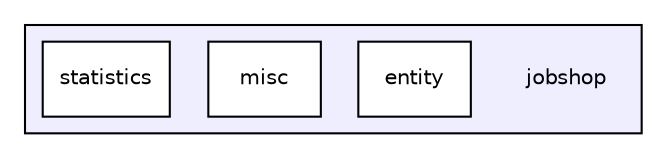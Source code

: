 digraph "/home/asuglia/Python/tes/jobshop" {
  compound=true
  node [ fontsize="10", fontname="Helvetica"];
  edge [ labelfontsize="10", labelfontname="Helvetica"];
  subgraph clusterdir_01ce514452384cd620dcfea603ec1bf6 {
    graph [ bgcolor="#eeeeff", pencolor="black", label="" URL="dir_01ce514452384cd620dcfea603ec1bf6.html"];
    dir_01ce514452384cd620dcfea603ec1bf6 [shape=plaintext label="jobshop"];
    dir_36e4161802f4eb6afa54efb81c6176f3 [shape=box label="entity" color="black" fillcolor="white" style="filled" URL="dir_36e4161802f4eb6afa54efb81c6176f3.html"];
    dir_5d873b106b8230ab2bdfb6dab646b57d [shape=box label="misc" color="black" fillcolor="white" style="filled" URL="dir_5d873b106b8230ab2bdfb6dab646b57d.html"];
    dir_1518879487fe00519bbd8a921609aaf7 [shape=box label="statistics" color="black" fillcolor="white" style="filled" URL="dir_1518879487fe00519bbd8a921609aaf7.html"];
  }
}
